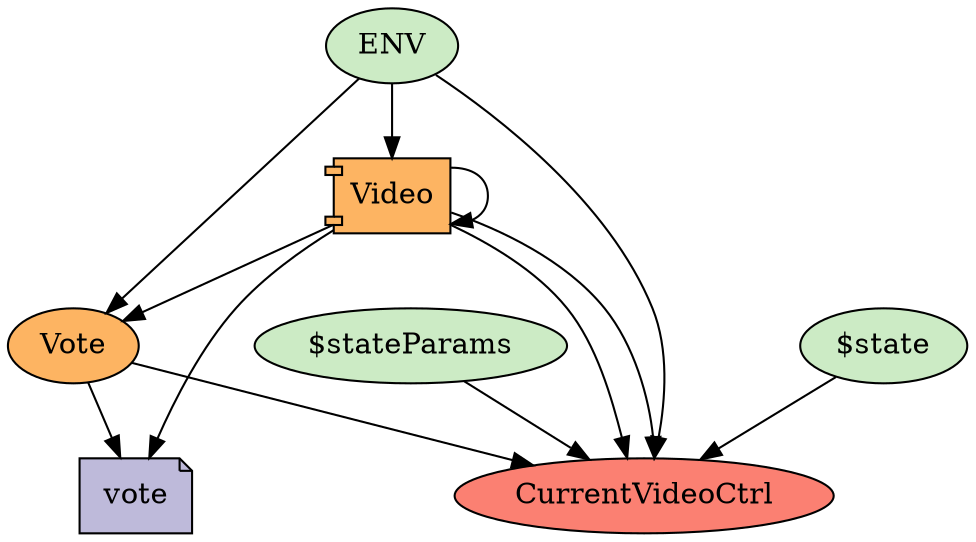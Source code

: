 digraph dependencies {
  node[shape="component",style="filled",colorscheme=set312]


    node[shape="component"]
    "Video"[label="Video", fillcolor=1]

    


    node[shape="ellipse"]
    


    
      "CurrentVideoCtrl"[label="CurrentVideoCtrl", fillcolor=4]
      "Video" -> "CurrentVideoCtrl"
    

    

    
      "Video"[label="Video", fillcolor=6]
      "Video" -> "Video"
    
      "Vote"[label="Vote", fillcolor=6]
      "Video" -> "Vote"
    

    node[shape="rectangle"]
    

    node[shape="note"]
    
      "vote"[label="vote", fillcolor=3]
      "Video" -> "vote"
    

    node[shape="folder"]
    







    node[shape="ellipse",style="filled", fillcolor=11]
    

    
      
        "Vote"[label="Vote"]
        "Vote" -> "vote"
      
    

    


    
      
        "ENV"[label="ENV"]
        "ENV" -> "CurrentVideoCtrl"
      
        "$state"[label="$state"]
        "$state" -> "CurrentVideoCtrl"
      
        "Video"[label="Video"]
        "Video" -> "CurrentVideoCtrl"
      
        "$stateParams"[label="$stateParams"]
        "$stateParams" -> "CurrentVideoCtrl"
      
        "Vote"[label="Vote"]
        "Vote" -> "CurrentVideoCtrl"
      
    

    

    
      
        "ENV"[label="ENV"]
        "ENV" -> "Video"
      
    
      
        "ENV"[label="ENV"]
        "ENV" -> "Vote"
      
    

    


}
